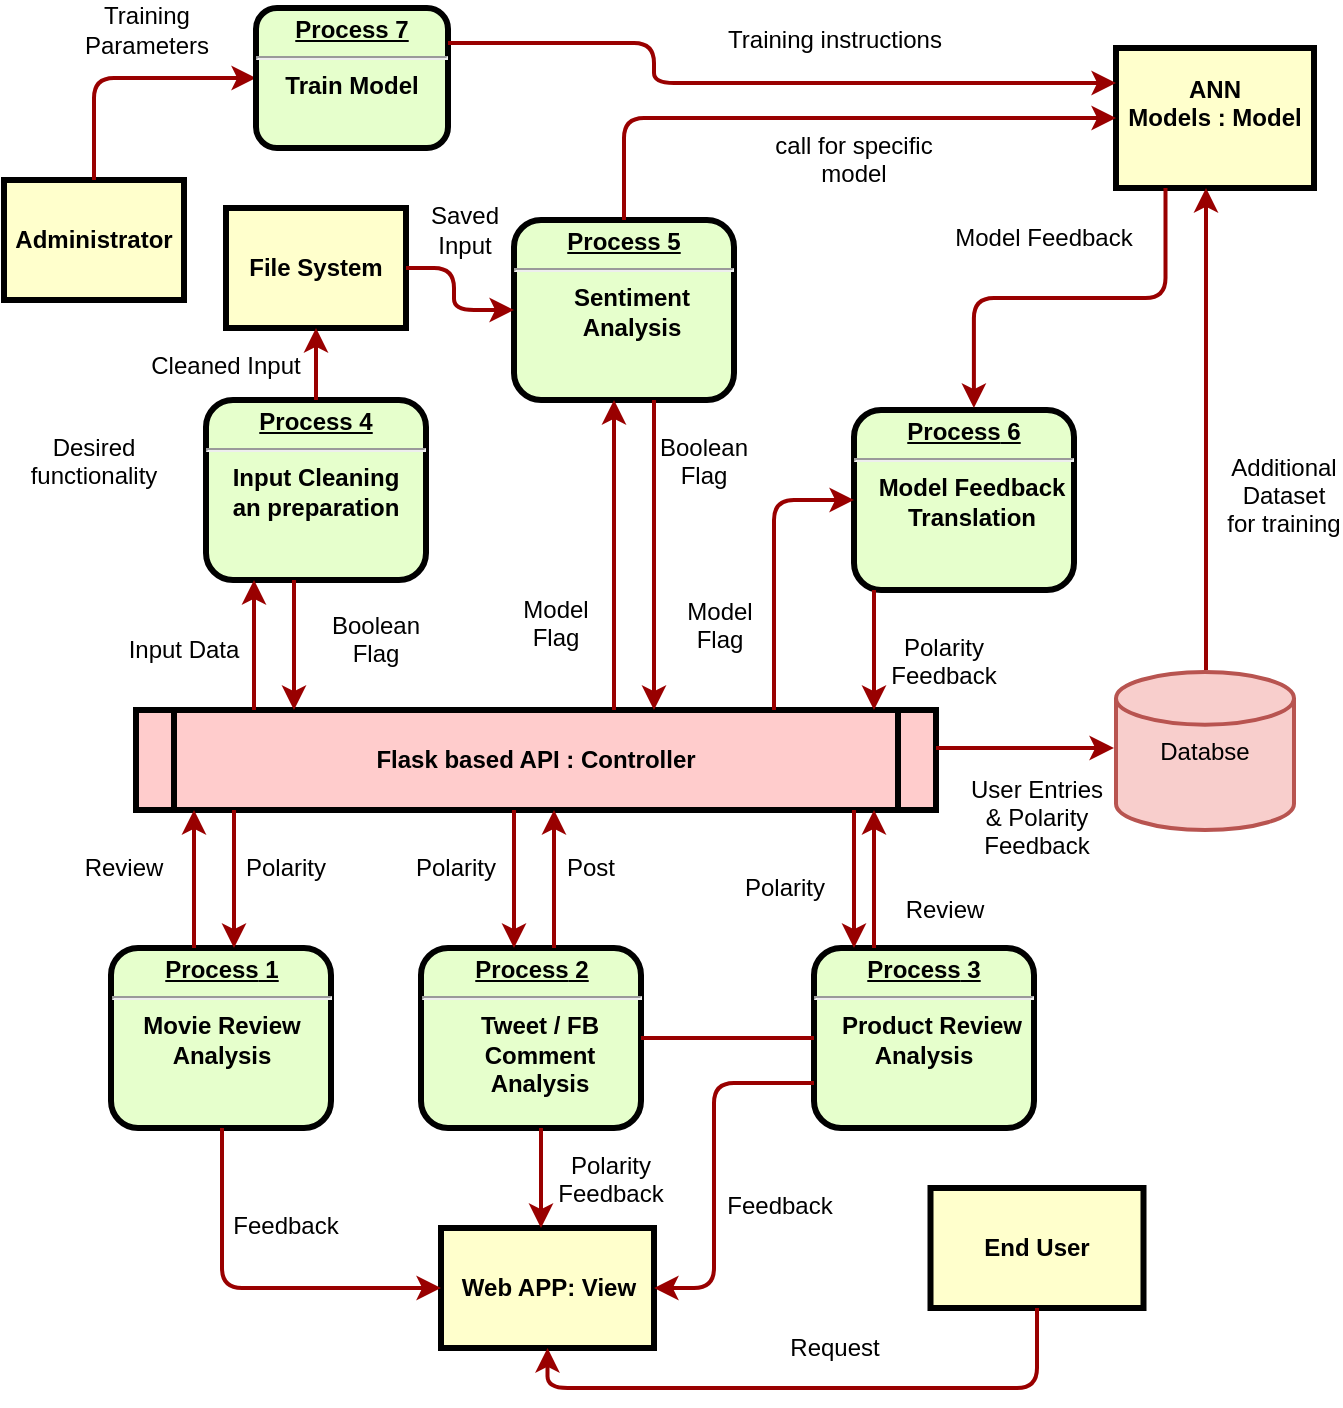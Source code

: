 <mxfile version="12.7.4" type="device"><diagram name="Page-1" id="c7558073-3199-34d8-9f00-42111426c3f3"><mxGraphModel dx="1463" dy="816" grid="1" gridSize="10" guides="1" tooltips="1" connect="1" arrows="1" fold="1" page="1" pageScale="1" pageWidth="826" pageHeight="1169" background="#ffffff" math="0" shadow="0"><root><mxCell id="0"/><mxCell id="1" parent="0"/><mxCell id="2" value="&lt;p style=&quot;margin: 0px ; margin-top: 4px ; text-align: center ; text-decoration: underline&quot;&gt;&lt;strong&gt;Process 4&lt;br&gt;&lt;/strong&gt;&lt;/p&gt;&lt;hr&gt;&lt;div&gt;Input Cleaning&lt;/div&gt;&lt;div&gt;an preparation&lt;br&gt;&lt;/div&gt;" style="verticalAlign=middle;align=center;overflow=fill;fontSize=12;fontFamily=Helvetica;html=1;rounded=1;fontStyle=1;strokeWidth=3;fillColor=#E6FFCC" parent="1" vertex="1"><mxGeometry x="236" y="236" width="110" height="90" as="geometry"/></mxCell><mxCell id="3" value="File System" style="whiteSpace=wrap;align=center;verticalAlign=middle;fontStyle=1;strokeWidth=3;fillColor=#FFFFCC" parent="1" vertex="1"><mxGeometry x="246" y="140" width="90" height="60" as="geometry"/></mxCell><mxCell id="4" value="Administrator" style="whiteSpace=wrap;align=center;verticalAlign=middle;fontStyle=1;strokeWidth=3;fillColor=#FFFFCC" parent="1" vertex="1"><mxGeometry x="135" y="126" width="90" height="60" as="geometry"/></mxCell><mxCell id="5" value="Flask based API : Controller" style="shape=process;whiteSpace=wrap;align=center;verticalAlign=middle;size=0.048;fontStyle=1;strokeWidth=3;fillColor=#FFCCCC" parent="1" vertex="1"><mxGeometry x="201.0" y="391" width="400" height="50" as="geometry"/></mxCell><mxCell id="6" value="&lt;p style=&quot;margin: 0px ; margin-top: 4px ; text-align: center ; text-decoration: underline&quot;&gt;&lt;strong&gt;Process 5&lt;br&gt;&lt;/strong&gt;&lt;/p&gt;&lt;hr&gt;&lt;p style=&quot;margin: 0px ; margin-left: 8px&quot;&gt;Sentiment &lt;br&gt;&lt;/p&gt;&lt;p style=&quot;margin: 0px ; margin-left: 8px&quot;&gt;Analysis&lt;/p&gt;" style="verticalAlign=middle;align=center;overflow=fill;fontSize=12;fontFamily=Helvetica;html=1;rounded=1;fontStyle=1;strokeWidth=3;fillColor=#E6FFCC" parent="1" vertex="1"><mxGeometry x="390" y="146" width="110" height="90" as="geometry"/></mxCell><mxCell id="8" value="&lt;p style=&quot;margin: 0px ; margin-top: 4px ; text-align: center ; text-decoration: underline&quot;&gt;&lt;strong&gt;&lt;strong&gt;Process&lt;/strong&gt; 6&lt;br&gt;&lt;/strong&gt;&lt;/p&gt;&lt;hr&gt;&lt;p style=&quot;margin: 0px ; margin-left: 8px&quot;&gt;Model Feedback&lt;/p&gt;&lt;p style=&quot;margin: 0px ; margin-left: 8px&quot;&gt;Translation&lt;br&gt;&lt;/p&gt;" style="verticalAlign=middle;align=center;overflow=fill;fontSize=12;fontFamily=Helvetica;html=1;rounded=1;fontStyle=1;strokeWidth=3;fillColor=#E6FFCC" parent="1" vertex="1"><mxGeometry x="560" y="241" width="110" height="90" as="geometry"/></mxCell><mxCell id="9" value="&lt;p style=&quot;margin: 0px ; margin-top: 4px ; text-align: center ; text-decoration: underline&quot;&gt;&lt;strong&gt;&lt;strong&gt;Process&lt;/strong&gt; 3&lt;br&gt;&lt;/strong&gt;&lt;/p&gt;&lt;hr&gt;&lt;p style=&quot;margin: 0px ; margin-left: 8px&quot;&gt;Product Review&lt;/p&gt;Analysis" style="verticalAlign=middle;align=center;overflow=fill;fontSize=12;fontFamily=Helvetica;html=1;rounded=1;fontStyle=1;strokeWidth=3;fillColor=#E6FFCC" parent="1" vertex="1"><mxGeometry x="540" y="510" width="110" height="90" as="geometry"/></mxCell><mxCell id="10" value="&lt;p style=&quot;margin: 0px ; margin-top: 4px ; text-align: center ; text-decoration: underline&quot;&gt;&lt;strong&gt;&lt;strong&gt;Process&lt;/strong&gt; 1&lt;br&gt;&lt;/strong&gt;&lt;/p&gt;&lt;hr&gt;&lt;div&gt;Movie Review&lt;/div&gt;&lt;div&gt;Analysis&lt;br&gt;&lt;/div&gt;" style="verticalAlign=middle;align=center;overflow=fill;fontSize=12;fontFamily=Helvetica;html=1;rounded=1;fontStyle=1;strokeWidth=3;fillColor=#E6FFCC" parent="1" vertex="1"><mxGeometry x="188.5" y="510" width="110" height="90" as="geometry"/></mxCell><mxCell id="12" value="ANN&#xA;Models : Model&#xA;" style="whiteSpace=wrap;align=center;verticalAlign=middle;fontStyle=1;strokeWidth=3;fillColor=#FFFFCC" parent="1" vertex="1"><mxGeometry x="691" y="60" width="99" height="70" as="geometry"/></mxCell><mxCell id="13" value="Web APP: View" style="whiteSpace=wrap;align=center;verticalAlign=middle;fontStyle=1;strokeWidth=3;fillColor=#FFFFCC" parent="1" vertex="1"><mxGeometry x="353.5" y="650" width="106.5" height="60" as="geometry"/></mxCell><mxCell id="36" value="" style="edgeStyle=none;noEdgeStyle=1;strokeColor=#990000;strokeWidth=2;exitX=0.5;exitY=0;exitDx=0;exitDy=0;entryX=0.5;entryY=1;entryDx=0;entryDy=0;" parent="1" source="2" target="3" edge="1"><mxGeometry width="100" height="100" relative="1" as="geometry"><mxPoint x="20" y="250" as="sourcePoint"/><mxPoint x="350" y="230" as="targetPoint"/></mxGeometry></mxCell><mxCell id="37" value="" style="edgeStyle=none;noEdgeStyle=1;strokeColor=#990000;strokeWidth=2;entryX=0;entryY=0.5;entryDx=0;entryDy=0;" parent="1" source="4" target="SF7UtfvUelM5EmdRQgX8-107" edge="1"><mxGeometry width="100" height="100" relative="1" as="geometry"><mxPoint x="280" y="190" as="sourcePoint"/><mxPoint x="260" y="96" as="targetPoint"/><Array as="points"><mxPoint x="180" y="75"/><mxPoint x="230" y="75"/></Array></mxGeometry></mxCell><mxCell id="11" value="&lt;p style=&quot;margin: 0px ; margin-top: 4px ; text-align: center ; text-decoration: underline&quot;&gt;&lt;strong&gt;&lt;strong&gt;Process&lt;/strong&gt; 2&lt;br&gt;&lt;/strong&gt;&lt;/p&gt;&lt;hr&gt;&lt;p style=&quot;margin: 0px ; margin-left: 8px&quot;&gt;Tweet / FB&lt;/p&gt;&lt;p style=&quot;margin: 0px ; margin-left: 8px&quot;&gt;Comment&lt;br&gt;&lt;/p&gt;&lt;p style=&quot;margin: 0px ; margin-left: 8px&quot;&gt;Analysis&lt;br&gt;&lt;/p&gt;" style="verticalAlign=middle;align=center;overflow=fill;fontSize=12;fontFamily=Helvetica;html=1;rounded=1;fontStyle=1;strokeWidth=3;fillColor=#E6FFCC" parent="1" vertex="1"><mxGeometry x="343.5" y="510" width="110" height="90" as="geometry"/></mxCell><mxCell id="51" value="" style="endArrow=none;noEdgeStyle=1;strokeColor=#990000;strokeWidth=2" parent="1" source="9" target="11" edge="1"><mxGeometry relative="1" as="geometry"><mxPoint x="205.008" y="481" as="sourcePoint"/><mxPoint x="400.328" y="650" as="targetPoint"/></mxGeometry></mxCell><mxCell id="52" value="Desired &#xA;functionality" style="text;spacingTop=-5;align=center" parent="1" vertex="1"><mxGeometry x="165" y="251" width="30" height="20" as="geometry"/></mxCell><mxCell id="53" value="Cleaned Input" style="text;spacingTop=-5;align=center" parent="1" vertex="1"><mxGeometry x="231" y="210" width="30" height="20" as="geometry"/></mxCell><mxCell id="54" value="Input Data" style="text;spacingTop=-5;align=center" parent="1" vertex="1"><mxGeometry x="210" y="352" width="30" height="20" as="geometry"/></mxCell><mxCell id="55" value="" style="edgeStyle=elbowEdgeStyle;elbow=horizontal;strokeColor=#990000;strokeWidth=2" parent="1" source="5" target="2" edge="1"><mxGeometry width="100" height="100" relative="1" as="geometry"><mxPoint x="50" y="530" as="sourcePoint"/><mxPoint x="150" y="430" as="targetPoint"/><Array as="points"><mxPoint x="260" y="370"/></Array></mxGeometry></mxCell><mxCell id="56" value="" style="edgeStyle=elbowEdgeStyle;elbow=horizontal;strokeColor=#990000;strokeWidth=2" parent="1" source="2" target="5" edge="1"><mxGeometry width="100" height="100" relative="1" as="geometry"><mxPoint x="50" y="500" as="sourcePoint"/><mxPoint x="150" y="400" as="targetPoint"/><Array as="points"><mxPoint x="280" y="360"/></Array></mxGeometry></mxCell><mxCell id="57" value="Boolean&#xA;Flag&#xA;" style="text;spacingTop=-5;align=center" parent="1" vertex="1"><mxGeometry x="306" y="340" width="30" height="21" as="geometry"/></mxCell><mxCell id="58" value="" style="edgeStyle=elbowEdgeStyle;elbow=horizontal;strokeColor=#990000;strokeWidth=2" parent="1" source="5" target="6" edge="1"><mxGeometry width="100" height="100" relative="1" as="geometry"><mxPoint x="380" y="370" as="sourcePoint"/><mxPoint x="480" y="270" as="targetPoint"/><Array as="points"><mxPoint x="440" y="310"/></Array></mxGeometry></mxCell><mxCell id="59" value="" style="edgeStyle=elbowEdgeStyle;elbow=horizontal;strokeColor=#990000;strokeWidth=2" parent="1" source="6" target="5" edge="1"><mxGeometry width="100" height="100" relative="1" as="geometry"><mxPoint x="350" y="370" as="sourcePoint"/><mxPoint x="450" y="270" as="targetPoint"/><Array as="points"><mxPoint x="460" y="320"/></Array></mxGeometry></mxCell><mxCell id="60" value="Model &#xA;Flag" style="text;spacingTop=-5;align=center" parent="1" vertex="1"><mxGeometry x="396" y="332" width="30" height="38" as="geometry"/></mxCell><mxCell id="61" value="Boolean&#xA;Flag&#xA;" style="text;spacingTop=-5;align=center" parent="1" vertex="1"><mxGeometry x="470.0" y="251.0" width="30" height="20" as="geometry"/></mxCell><mxCell id="62" value="call for specific&#xA;model&#xA;" style="text;spacingTop=-5;align=center" parent="1" vertex="1"><mxGeometry x="545.0" y="100.0" width="30" height="20" as="geometry"/></mxCell><mxCell id="63" value="Model Feedback" style="text;spacingTop=-5;align=center" parent="1" vertex="1"><mxGeometry x="640" y="146.0" width="30" height="20" as="geometry"/></mxCell><mxCell id="64" value="Additional&#xA;Dataset&#xA;for training&#xA;" style="text;spacingTop=-5;align=center" parent="1" vertex="1"><mxGeometry x="760.0" y="261.0" width="30" height="20" as="geometry"/></mxCell><mxCell id="65" value="" style="edgeStyle=elbowEdgeStyle;elbow=horizontal;strokeColor=#990000;strokeWidth=2" parent="1" source="6" target="12" edge="1"><mxGeometry width="100" height="100" relative="1" as="geometry"><mxPoint x="260" y="180.0" as="sourcePoint"/><mxPoint x="360" y="80.0" as="targetPoint"/><Array as="points"><mxPoint x="445" y="140"/></Array></mxGeometry></mxCell><mxCell id="66" value="" style="edgeStyle=elbowEdgeStyle;elbow=vertical;entryX=0.545;entryY=-0.011;strokeColor=#990000;strokeWidth=2;entryDx=0;entryDy=0;entryPerimeter=0;exitX=0.25;exitY=1;exitDx=0;exitDy=0;" parent="1" source="12" target="8" edge="1"><mxGeometry width="100" height="100" relative="1" as="geometry"><mxPoint x="580" y="170" as="sourcePoint"/><mxPoint x="630" y="150" as="targetPoint"/></mxGeometry></mxCell><mxCell id="67" value="" style="edgeStyle=elbowEdgeStyle;elbow=horizontal;strokeColor=#990000;strokeWidth=2" parent="1" target="12" edge="1"><mxGeometry width="100" height="100" relative="1" as="geometry"><mxPoint x="736" y="371" as="sourcePoint"/><mxPoint x="760.0" y="260" as="targetPoint"/></mxGeometry></mxCell><mxCell id="68" value="" style="edgeStyle=elbowEdgeStyle;elbow=horizontal;strokeColor=#990000;strokeWidth=2" parent="1" source="8" target="5" edge="1"><mxGeometry width="100" height="100" relative="1" as="geometry"><mxPoint x="570" y="380" as="sourcePoint"/><mxPoint x="510" y="250" as="targetPoint"/><Array as="points"><mxPoint x="570" y="360"/></Array></mxGeometry></mxCell><mxCell id="69" value="" style="edgeStyle=segmentEdgeStyle;strokeColor=#990000;strokeWidth=2" parent="1" source="5" target="8" edge="1"><mxGeometry width="100" height="100" relative="1" as="geometry"><mxPoint x="340" y="360" as="sourcePoint"/><mxPoint x="440" y="260" as="targetPoint"/><Array as="points"><mxPoint x="520" y="286"/></Array></mxGeometry></mxCell><mxCell id="70" value="Model &#xA;Flag" style="text;spacingTop=-5;align=center" parent="1" vertex="1"><mxGeometry x="478" y="333" width="30" height="39" as="geometry"/></mxCell><mxCell id="71" value="Polarity&#xA;Feedback" style="text;spacingTop=-5;align=center" parent="1" vertex="1"><mxGeometry x="590" y="351" width="30" height="68" as="geometry"/></mxCell><mxCell id="72" value="" style="edgeStyle=elbowEdgeStyle;elbow=vertical;strokeColor=#990000;strokeWidth=2" parent="1" source="5" edge="1"><mxGeometry width="100" height="100" relative="1" as="geometry"><mxPoint x="500" y="500" as="sourcePoint"/><mxPoint x="690" y="410" as="targetPoint"/><Array as="points"><mxPoint x="650" y="410"/></Array></mxGeometry></mxCell><mxCell id="74" value="User Entries &#xA;&amp; Polarity&#xA;Feedback&#xA;" style="text;spacingTop=-5;align=center" parent="1" vertex="1"><mxGeometry x="620" y="422" width="63" height="29" as="geometry"/></mxCell><mxCell id="76" value="" style="edgeStyle=elbowEdgeStyle;elbow=horizontal;strokeColor=#990000;strokeWidth=2" parent="1" source="9" target="5" edge="1"><mxGeometry width="100" height="100" relative="1" as="geometry"><mxPoint x="420" y="580" as="sourcePoint"/><mxPoint x="520" y="480" as="targetPoint"/><Array as="points"><mxPoint x="570" y="470"/></Array></mxGeometry></mxCell><mxCell id="77" value="" style="edgeStyle=elbowEdgeStyle;elbow=horizontal;strokeColor=#990000;strokeWidth=2" parent="1" source="5" target="9" edge="1"><mxGeometry width="100" height="100" relative="1" as="geometry"><mxPoint x="400" y="590" as="sourcePoint"/><mxPoint x="500" y="490" as="targetPoint"/><Array as="points"><mxPoint x="560" y="480"/></Array></mxGeometry></mxCell><mxCell id="81" value="" style="edgeStyle=elbowEdgeStyle;elbow=horizontal;exitX=0;exitY=0.75;strokeColor=#990000;strokeWidth=2" parent="1" source="9" target="13" edge="1"><mxGeometry width="100" height="100" relative="1" as="geometry"><mxPoint x="420" y="730" as="sourcePoint"/><mxPoint x="520" y="630" as="targetPoint"/><Array as="points"><mxPoint x="490" y="610"/><mxPoint x="480" y="600"/><mxPoint x="470" y="630"/></Array></mxGeometry></mxCell><mxCell id="82" value="Feedback" style="text;spacingTop=-5;align=center" parent="1" vertex="1"><mxGeometry x="508.0" y="630.0" width="30" height="20" as="geometry"/></mxCell><mxCell id="83" value="" style="edgeStyle=elbowEdgeStyle;elbow=horizontal;strokeColor=#990000;strokeWidth=2" parent="1" source="11" target="13" edge="1"><mxGeometry width="100" height="100" relative="1" as="geometry"><mxPoint x="200" y="660.0" as="sourcePoint"/><mxPoint x="230.0" y="650" as="targetPoint"/></mxGeometry></mxCell><mxCell id="84" value="Polarity&#xA;Feedback&#xA;" style="text;spacingTop=-5;align=center" parent="1" vertex="1"><mxGeometry x="423.5" y="610.0" width="30" height="20" as="geometry"/></mxCell><mxCell id="85" value="" style="edgeStyle=elbowEdgeStyle;elbow=horizontal;strokeColor=#990000;strokeWidth=2" parent="1" source="10" target="13" edge="1"><mxGeometry width="100" height="100" relative="1" as="geometry"><mxPoint x="130.0" y="740" as="sourcePoint"/><mxPoint x="230.0" y="640" as="targetPoint"/><Array as="points"><mxPoint x="244" y="630"/></Array></mxGeometry></mxCell><mxCell id="86" value="Feedback" style="text;spacingTop=-5;align=center" parent="1" vertex="1"><mxGeometry x="261.0" y="640.0" width="30" height="20" as="geometry"/></mxCell><mxCell id="88" value="" style="edgeStyle=elbowEdgeStyle;elbow=horizontal;strokeColor=#990000;strokeWidth=2" parent="1" source="5" target="11" edge="1"><mxGeometry width="100" height="100" relative="1" as="geometry"><mxPoint x="50" y="500" as="sourcePoint"/><mxPoint x="150" y="400" as="targetPoint"/><Array as="points"><mxPoint x="390" y="470"/></Array></mxGeometry></mxCell><mxCell id="89" value="" style="edgeStyle=elbowEdgeStyle;elbow=horizontal;strokeColor=#990000;strokeWidth=2" parent="1" source="11" target="5" edge="1"><mxGeometry width="100" height="100" relative="1" as="geometry"><mxPoint x="60.0" y="510" as="sourcePoint"/><mxPoint x="160.0" y="410" as="targetPoint"/><Array as="points"><mxPoint x="410" y="470"/></Array></mxGeometry></mxCell><mxCell id="90" value="Polarity" style="text;spacingTop=-5;align=center" parent="1" vertex="1"><mxGeometry x="261" y="461" width="30" height="20" as="geometry"/></mxCell><mxCell id="91" value="Review" style="text;spacingTop=-5;align=center" parent="1" vertex="1"><mxGeometry x="180" y="461.0" width="30" height="20" as="geometry"/></mxCell><mxCell id="92" value="" style="edgeStyle=elbowEdgeStyle;elbow=horizontal;strokeColor=#990000;strokeWidth=2" parent="1" source="5" target="10" edge="1"><mxGeometry width="100" height="100" relative="1" as="geometry"><mxPoint x="30.0" y="500" as="sourcePoint"/><mxPoint x="130.0" y="400" as="targetPoint"/><Array as="points"><mxPoint x="250" y="470"/></Array></mxGeometry></mxCell><mxCell id="93" value="" style="edgeStyle=elbowEdgeStyle;elbow=horizontal;strokeColor=#990000;strokeWidth=2" parent="1" source="10" target="5" edge="1"><mxGeometry width="100" height="100" relative="1" as="geometry"><mxPoint x="40" y="510" as="sourcePoint"/><mxPoint x="140" y="410" as="targetPoint"/><Array as="points"><mxPoint x="230" y="470"/></Array></mxGeometry></mxCell><mxCell id="95" value="Polarity" style="text;spacingTop=-5;align=center" parent="1" vertex="1"><mxGeometry x="346.0" y="461.0" width="30" height="20" as="geometry"/></mxCell><mxCell id="96" value="Post" style="text;spacingTop=-5;align=center" parent="1" vertex="1"><mxGeometry x="413.5" y="461" width="30" height="20" as="geometry"/></mxCell><mxCell id="SF7UtfvUelM5EmdRQgX8-97" value="Review" style="text;html=1;align=center;verticalAlign=middle;resizable=0;points=[];autosize=1;" vertex="1" parent="1"><mxGeometry x="580" y="481" width="50" height="20" as="geometry"/></mxCell><mxCell id="SF7UtfvUelM5EmdRQgX8-98" value="Polarity" style="text;html=1;align=center;verticalAlign=middle;resizable=0;points=[];autosize=1;" vertex="1" parent="1"><mxGeometry x="500" y="470" width="50" height="20" as="geometry"/></mxCell><mxCell id="SF7UtfvUelM5EmdRQgX8-101" value="Databse" style="strokeWidth=2;html=1;shape=mxgraph.flowchart.database;whiteSpace=wrap;fillColor=#f8cecc;strokeColor=#b85450;" vertex="1" parent="1"><mxGeometry x="691" y="372" width="89" height="79" as="geometry"/></mxCell><mxCell id="SF7UtfvUelM5EmdRQgX8-107" value="&lt;p style=&quot;margin: 0px ; margin-top: 4px ; text-align: center ; text-decoration: underline&quot;&gt;&lt;strong&gt;Process 7&lt;br&gt;&lt;/strong&gt;&lt;/p&gt;&lt;hr&gt;Train Model" style="verticalAlign=middle;align=center;overflow=fill;fontSize=12;fontFamily=Helvetica;html=1;rounded=1;fontStyle=1;strokeWidth=3;fillColor=#E6FFCC" vertex="1" parent="1"><mxGeometry x="261" y="40" width="96" height="70" as="geometry"/></mxCell><mxCell id="SF7UtfvUelM5EmdRQgX8-108" value="&lt;div&gt;Training&lt;/div&gt;&lt;div&gt;Parameters&lt;br&gt;&lt;/div&gt;" style="text;html=1;align=center;verticalAlign=middle;resizable=0;points=[];autosize=1;" vertex="1" parent="1"><mxGeometry x="166" y="36" width="80" height="30" as="geometry"/></mxCell><mxCell id="SF7UtfvUelM5EmdRQgX8-110" value="" style="edgeStyle=elbowEdgeStyle;elbow=horizontal;strokeColor=#990000;strokeWidth=2;entryX=0;entryY=0.25;entryDx=0;entryDy=0;exitX=1;exitY=0.25;exitDx=0;exitDy=0;" edge="1" parent="1" source="SF7UtfvUelM5EmdRQgX8-107" target="12"><mxGeometry width="100" height="100" relative="1" as="geometry"><mxPoint x="500" y="60" as="sourcePoint"/><mxPoint x="760" y="20" as="targetPoint"/><Array as="points"><mxPoint x="460" y="50"/><mxPoint x="600" y="40"/><mxPoint x="630" y="20"/><mxPoint x="560" y="50"/><mxPoint x="450" y="50"/><mxPoint x="390" y="20"/><mxPoint x="358" y="40"/><mxPoint x="610" y="30"/><mxPoint x="440" y="40"/><mxPoint x="590" y="20"/><mxPoint x="404" y="94"/></Array></mxGeometry></mxCell><mxCell id="SF7UtfvUelM5EmdRQgX8-112" value="Training instructions" style="text;html=1;align=center;verticalAlign=middle;resizable=0;points=[];autosize=1;" vertex="1" parent="1"><mxGeometry x="490" y="46" width="120" height="20" as="geometry"/></mxCell><mxCell id="SF7UtfvUelM5EmdRQgX8-114" value="" style="edgeStyle=elbowEdgeStyle;elbow=horizontal;strokeColor=#990000;strokeWidth=2;entryX=0;entryY=0.5;entryDx=0;entryDy=0;exitX=1;exitY=0.5;exitDx=0;exitDy=0;" edge="1" parent="1" source="3" target="6"><mxGeometry width="100" height="100" relative="1" as="geometry"><mxPoint x="370" y="340" as="sourcePoint"/><mxPoint x="370" y="185" as="targetPoint"/><Array as="points"><mxPoint x="360" y="191"/></Array></mxGeometry></mxCell><mxCell id="SF7UtfvUelM5EmdRQgX8-115" value="&lt;div&gt;Saved &lt;br&gt;&lt;/div&gt;&lt;div&gt;Input&lt;br&gt;&lt;/div&gt;" style="text;html=1;align=center;verticalAlign=middle;resizable=0;points=[];autosize=1;" vertex="1" parent="1"><mxGeometry x="340" y="136" width="50" height="30" as="geometry"/></mxCell><mxCell id="SF7UtfvUelM5EmdRQgX8-117" value="End User" style="whiteSpace=wrap;align=center;verticalAlign=middle;fontStyle=1;strokeWidth=3;fillColor=#FFFFCC" vertex="1" parent="1"><mxGeometry x="598.25" y="630" width="106.5" height="60" as="geometry"/></mxCell><mxCell id="SF7UtfvUelM5EmdRQgX8-118" value="" style="edgeStyle=elbowEdgeStyle;elbow=horizontal;exitX=0.5;exitY=1;strokeColor=#990000;strokeWidth=2;exitDx=0;exitDy=0;entryX=0.5;entryY=1;entryDx=0;entryDy=0;" edge="1" parent="1" source="SF7UtfvUelM5EmdRQgX8-117" target="13"><mxGeometry width="100" height="100" relative="1" as="geometry"><mxPoint x="533.5" y="730" as="sourcePoint"/><mxPoint x="453.5" y="832.5" as="targetPoint"/><Array as="points"><mxPoint x="510" y="730"/><mxPoint x="463.5" y="782.5"/></Array></mxGeometry></mxCell><mxCell id="SF7UtfvUelM5EmdRQgX8-119" value="Request" style="text;html=1;align=center;verticalAlign=middle;resizable=0;points=[];autosize=1;" vertex="1" parent="1"><mxGeometry x="520" y="700" width="60" height="20" as="geometry"/></mxCell></root></mxGraphModel></diagram></mxfile>